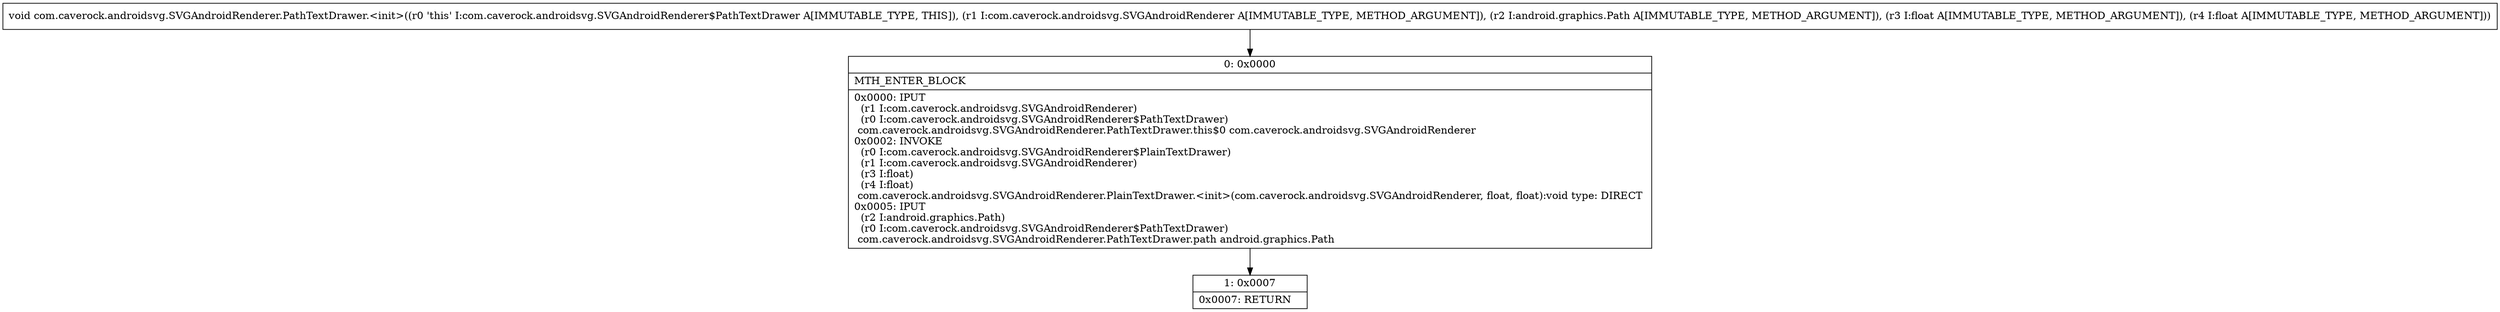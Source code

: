 digraph "CFG forcom.caverock.androidsvg.SVGAndroidRenderer.PathTextDrawer.\<init\>(Lcom\/caverock\/androidsvg\/SVGAndroidRenderer;Landroid\/graphics\/Path;FF)V" {
Node_0 [shape=record,label="{0\:\ 0x0000|MTH_ENTER_BLOCK\l|0x0000: IPUT  \l  (r1 I:com.caverock.androidsvg.SVGAndroidRenderer)\l  (r0 I:com.caverock.androidsvg.SVGAndroidRenderer$PathTextDrawer)\l com.caverock.androidsvg.SVGAndroidRenderer.PathTextDrawer.this$0 com.caverock.androidsvg.SVGAndroidRenderer \l0x0002: INVOKE  \l  (r0 I:com.caverock.androidsvg.SVGAndroidRenderer$PlainTextDrawer)\l  (r1 I:com.caverock.androidsvg.SVGAndroidRenderer)\l  (r3 I:float)\l  (r4 I:float)\l com.caverock.androidsvg.SVGAndroidRenderer.PlainTextDrawer.\<init\>(com.caverock.androidsvg.SVGAndroidRenderer, float, float):void type: DIRECT \l0x0005: IPUT  \l  (r2 I:android.graphics.Path)\l  (r0 I:com.caverock.androidsvg.SVGAndroidRenderer$PathTextDrawer)\l com.caverock.androidsvg.SVGAndroidRenderer.PathTextDrawer.path android.graphics.Path \l}"];
Node_1 [shape=record,label="{1\:\ 0x0007|0x0007: RETURN   \l}"];
MethodNode[shape=record,label="{void com.caverock.androidsvg.SVGAndroidRenderer.PathTextDrawer.\<init\>((r0 'this' I:com.caverock.androidsvg.SVGAndroidRenderer$PathTextDrawer A[IMMUTABLE_TYPE, THIS]), (r1 I:com.caverock.androidsvg.SVGAndroidRenderer A[IMMUTABLE_TYPE, METHOD_ARGUMENT]), (r2 I:android.graphics.Path A[IMMUTABLE_TYPE, METHOD_ARGUMENT]), (r3 I:float A[IMMUTABLE_TYPE, METHOD_ARGUMENT]), (r4 I:float A[IMMUTABLE_TYPE, METHOD_ARGUMENT])) }"];
MethodNode -> Node_0;
Node_0 -> Node_1;
}

